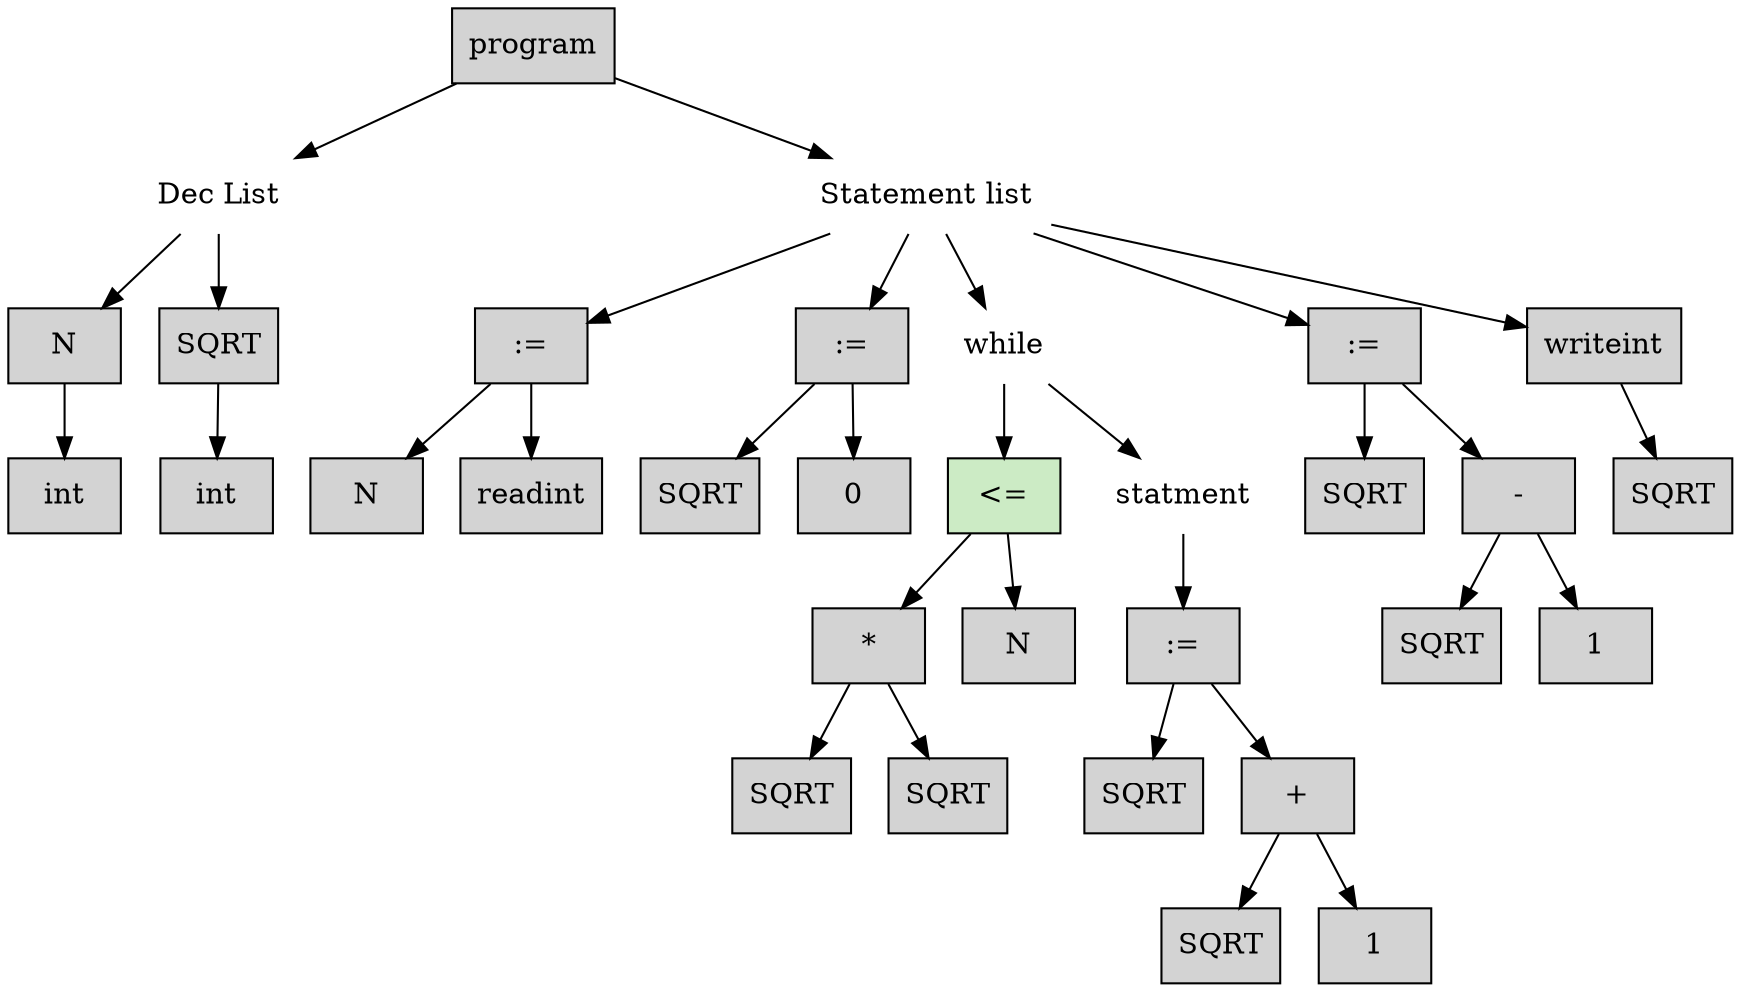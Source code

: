 digraph AST {
  ordering=out;
  node [shape = box, style = filled];

n0 [label="program",fillcolor="/x11/lightgrey",shape=box]
n1 [label="Dec List",fillcolor="/x11/white",shape=none]
n0 -> n1;
n2 [label="N",fillcolor="/x11/lightgrey",shape=box]
n1 -> n2;
n3 [label="int",fillcolor="/x11/lightgrey",shape=box]
n2 -> n3;
n4 [label="SQRT",fillcolor="/x11/lightgrey",shape=box]
n1 -> n4;
n5 [label="int",fillcolor="/x11/lightgrey",shape=box]
n4 -> n5;
n8 [label="N",fillcolor="/x11/lightgrey",shape=box]
n7 -> n8;
n9 [label="readint",fillcolor="/x11/lightgrey",shape=box]
n7 -> n9;
n7 [label=":=",fillcolor="/x11/lightgrey",shape=box]
n6 -> n7;
n13 [label="SQRT",fillcolor="/x11/lightgrey",shape=box]
n12 -> n13;
n14 [label="0",fillcolor="/x11/lightgrey",shape=box]
n12 -> n14;
n12 [label=":=",fillcolor="/x11/lightgrey",shape=box]
n6 -> n12;
n24 [label="SQRT",fillcolor="/x11/lightgrey",shape=box]
n21 -> n24;
n26 [label="SQRT",fillcolor="/x11/lightgrey",shape=box]
n21 -> n26;
n21 [label="*",fillcolor="/x11/lightgrey",shape=box]
n20 -> n21;
n29 [label="N",fillcolor="/x11/lightgrey",shape=box]
n20 -> n29;
n20 [label="<=",fillcolor="/pastel13/3",shape=box]
n19 -> n20;
n19 [label="while",fillcolor="/x11/white",shape=none]
n6 -> n19;
n36 [label="SQRT",fillcolor="/x11/lightgrey",shape=box]
n35 -> n36;
n39 [label="SQRT",fillcolor="/x11/lightgrey",shape=box]
n37 -> n39;
n42 [label="1",fillcolor="/x11/lightgrey",shape=box]
n37 -> n42;
n37 [label="+",fillcolor="/x11/lightgrey",shape=box]
n35 -> n37;
n35 [label=":=",fillcolor="/x11/lightgrey",shape=box]
n34 -> n35;
n34 [label="statment",fillcolor="/x11/white",shape=none]
n19 -> n34;
n49 [label="SQRT",fillcolor="/x11/lightgrey",shape=box]
n48 -> n49;
n52 [label="SQRT",fillcolor="/x11/lightgrey",shape=box]
n50 -> n52;
n55 [label="1",fillcolor="/x11/lightgrey",shape=box]
n50 -> n55;
n50 [label="-",fillcolor="/x11/lightgrey",shape=box]
n48 -> n50;
n48 [label=":=",fillcolor="/x11/lightgrey",shape=box]
n6 -> n48;
n61 [label="SQRT",fillcolor="/x11/lightgrey",shape=box]
n60 -> n61;
n60 [label="writeint",fillcolor="/x11/lightgrey",shape=box]
n6 -> n60;
n6 [label="Statement list",fillcolor="/x11/white",shape=none]
n0 -> n6;

}
